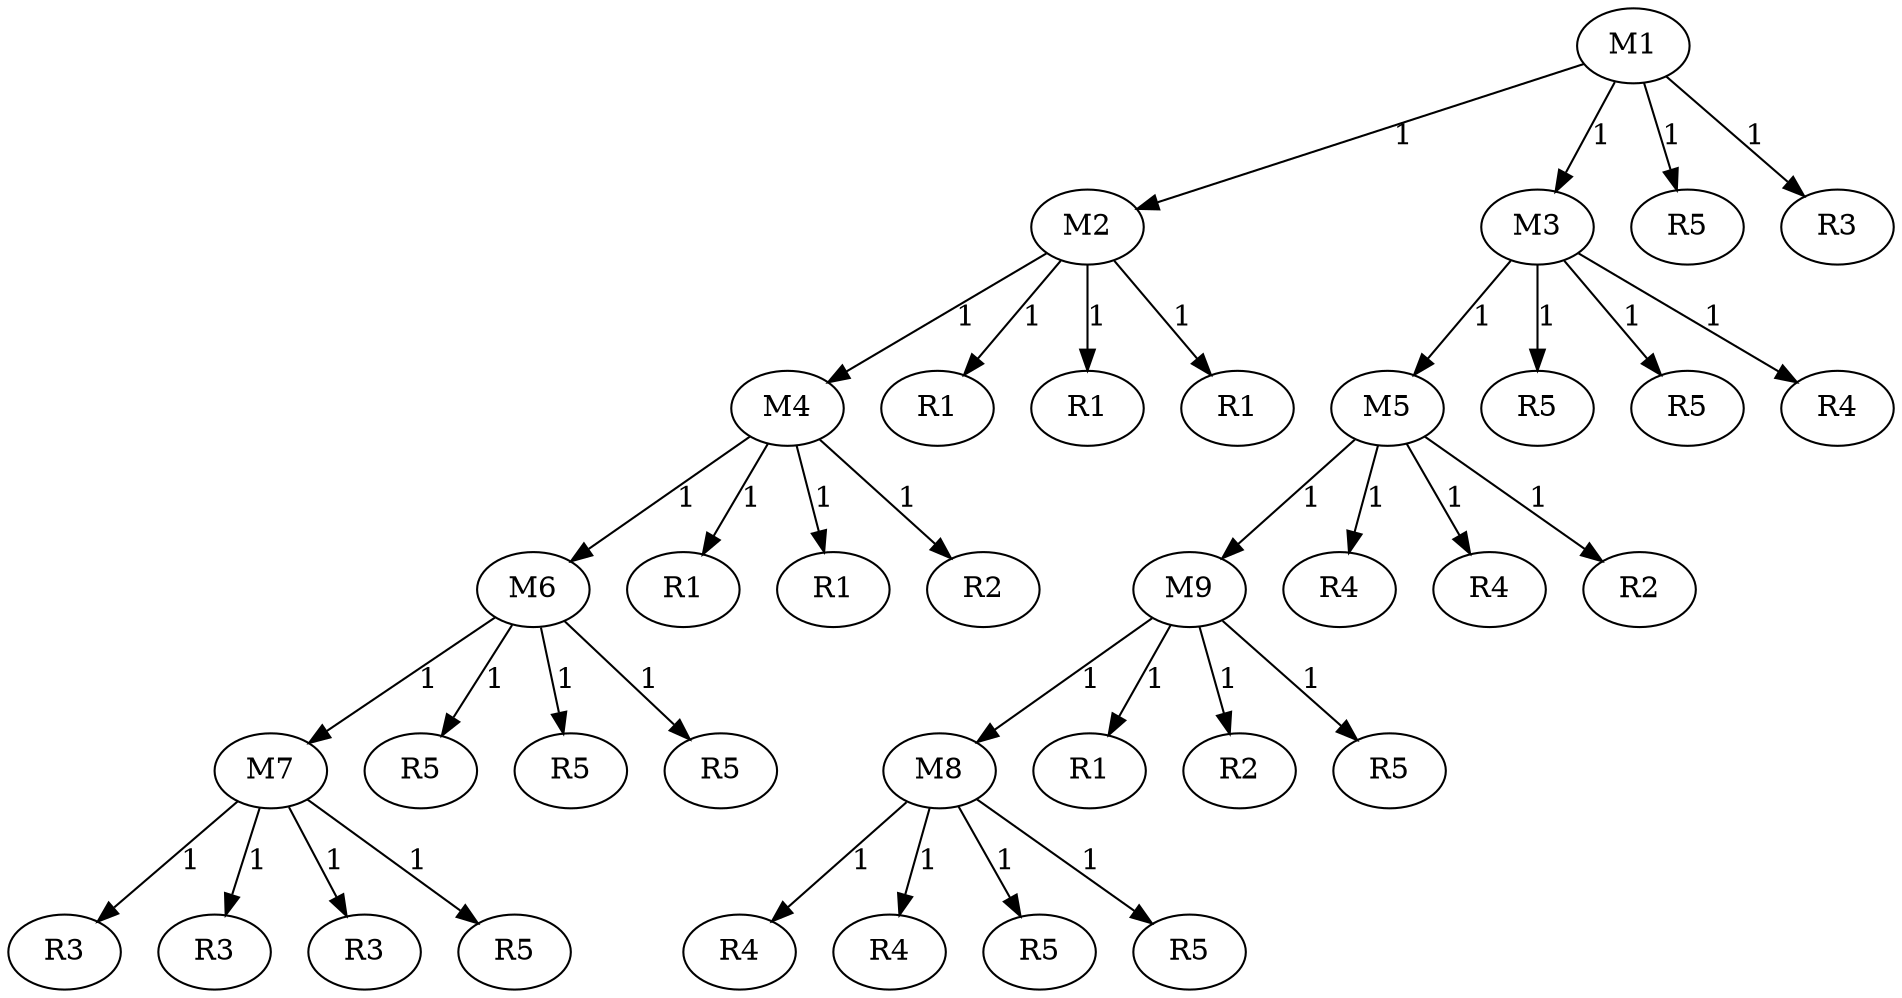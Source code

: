 digraph G {
    1 [label="M1"];
    2 [label="M2"];
    1 -> 2 [label="1"];
    1 [label="M1"];
    3 [label="M3"];
    1 -> 3 [label="1"];
    1 [label="M1"];
    100 [label="R5"];
    1 -> 100 [label="1"];
    1 [label="M1"];
    200 [label="R3"];
    1 -> 200 [label="1"];
    2 [label="M2"];
    4 [label="M4"];
    2 -> 4 [label="1"];
    2 [label="M2"];
    300 [label="R1"];
    2 -> 300 [label="1"];
    2 [label="M2"];
    400 [label="R1"];
    2 -> 400 [label="1"];
    2 [label="M2"];
    500 [label="R1"];
    2 -> 500 [label="1"];
    3 [label="M3"];
    5 [label="M5"];
    3 -> 5 [label="1"];
    3 [label="M3"];
    600 [label="R5"];
    3 -> 600 [label="1"];
    3 [label="M3"];
    700 [label="R5"];
    3 -> 700 [label="1"];
    3 [label="M3"];
    800 [label="R4"];
    3 -> 800 [label="1"];
    4 [label="M4"];
    6 [label="M6"];
    4 -> 6 [label="1"];
    4 [label="M4"];
    900 [label="R1"];
    4 -> 900 [label="1"];
    4 [label="M4"];
    1000 [label="R1"];
    4 -> 1000 [label="1"];
    4 [label="M4"];
    1100 [label="R2"];
    4 -> 1100 [label="1"];
    5 [label="M5"];
    7 [label="M9"];
    5 -> 7 [label="1"];
    5 [label="M5"];
    1200 [label="R4"];
    5 -> 1200 [label="1"];
    5 [label="M5"];
    1300 [label="R4"];
    5 -> 1300 [label="1"];
    5 [label="M5"];
    1400 [label="R2"];
    5 -> 1400 [label="1"];
    6 [label="M6"];
    8 [label="M7"];
    6 -> 8 [label="1"];
    6 [label="M6"];
    1500 [label="R5"];
    6 -> 1500 [label="1"];
    6 [label="M6"];
    1600 [label="R5"];
    6 -> 1600 [label="1"];
    6 [label="M6"];
    1700 [label="R5"];
    6 -> 1700 [label="1"];
    7 [label="M9"];
    9 [label="M8"];
    7 -> 9 [label="1"];
    7 [label="M9"];
    1800 [label="R1"];
    7 -> 1800 [label="1"];
    7 [label="M9"];
    1900 [label="R2"];
    7 -> 1900 [label="1"];
    7 [label="M9"];
    2000 [label="R5"];
    7 -> 2000 [label="1"];
    8 [label="M7"];
    2100 [label="R3"];
    8 -> 2100 [label="1"];
    8 [label="M7"];
    2200 [label="R3"];
    8 -> 2200 [label="1"];
    8 [label="M7"];
    2300 [label="R3"];
    8 -> 2300 [label="1"];
    8 [label="M7"];
    2400 [label="R5"];
    8 -> 2400 [label="1"];
    9 [label="M8"];
    2500 [label="R4"];
    9 -> 2500 [label="1"];
    9 [label="M8"];
    2600 [label="R4"];
    9 -> 2600 [label="1"];
    9 [label="M8"];
    2700 [label="R5"];
    9 -> 2700 [label="1"];
    9 [label="M8"];
    2800 [label="R5"];
    9 -> 2800 [label="1"];
}